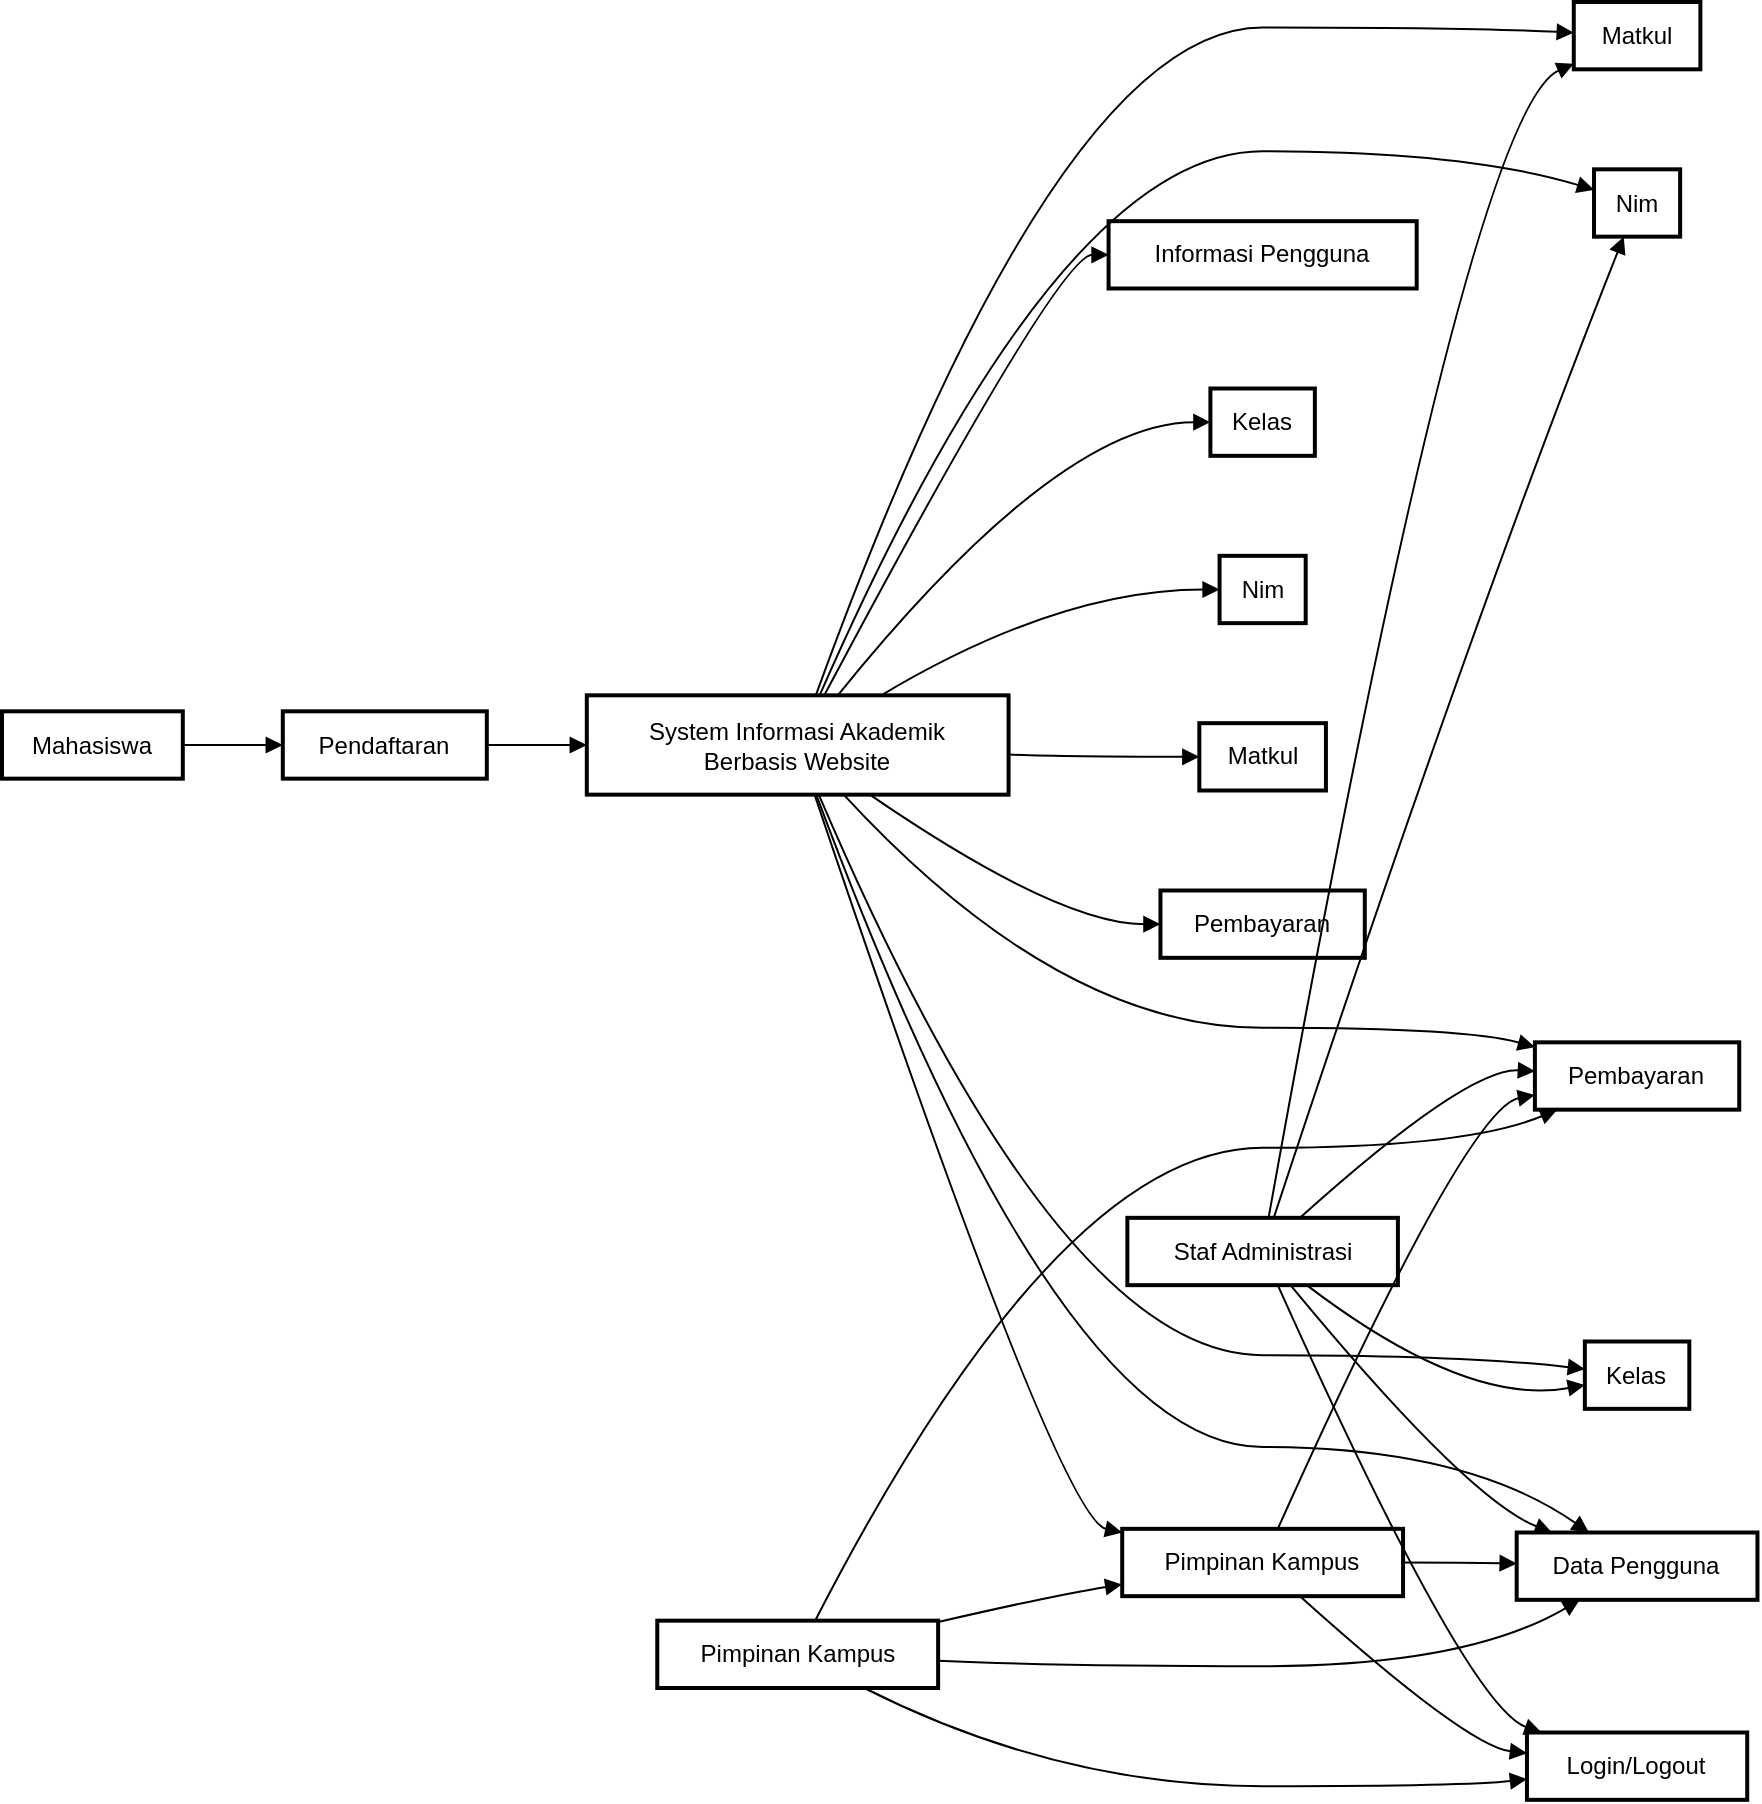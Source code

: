 <mxfile version="21.0.6" type="github"><diagram name="Page-1" id="w44IvoGW68XSl01bCj9R"><mxGraphModel><root><mxCell id="0"/><mxCell id="1" parent="0"/><mxCell id="2" value="Mahasiswa" style="whiteSpace=wrap;strokeWidth=2;" vertex="1" parent="1"><mxGeometry y="354.667" width="90.406" height="33.667" as="geometry"/></mxCell><mxCell id="3" value="Pendaftaran" style="whiteSpace=wrap;strokeWidth=2;" vertex="1" parent="1"><mxGeometry x="140.406" y="354.667" width="102" height="33.667" as="geometry"/></mxCell><mxCell id="4" value="System Informasi Akademik &#10; Berbasis Website" style="whiteSpace=wrap;strokeWidth=2;" vertex="1" parent="1"><mxGeometry x="292.406" y="346.667" width="210.878" height="49.667" as="geometry"/></mxCell><mxCell id="5" value="Data Pengguna" style="whiteSpace=wrap;strokeWidth=2;" vertex="1" parent="1"><mxGeometry x="757.346" y="765.25" width="120.385" height="33.667" as="geometry"/></mxCell><mxCell id="6" value="Kelas" style="whiteSpace=wrap;strokeWidth=2;" vertex="1" parent="1"><mxGeometry x="791.424" y="669.75" width="52.229" height="33.667" as="geometry"/></mxCell><mxCell id="7" value="Nim" style="whiteSpace=wrap;strokeWidth=2;" vertex="1" parent="1"><mxGeometry x="796.008" y="83.667" width="43.062" height="33.667" as="geometry"/></mxCell><mxCell id="8" value="Matkul" style="whiteSpace=wrap;strokeWidth=2;" vertex="1" parent="1"><mxGeometry x="785.888" width="63.302" height="33.667" as="geometry"/></mxCell><mxCell id="9" value="Pembayaran" style="whiteSpace=wrap;strokeWidth=2;" vertex="1" parent="1"><mxGeometry x="766.456" y="520.167" width="102.167" height="33.667" as="geometry"/></mxCell><mxCell id="10" value="Staf Administrasi" style="whiteSpace=wrap;strokeWidth=2;" vertex="1" parent="1"><mxGeometry x="562.674" y="607.917" width="135.281" height="33.667" as="geometry"/></mxCell><mxCell id="11" value="Login/Logout" style="whiteSpace=wrap;strokeWidth=2;" vertex="1" parent="1"><mxGeometry x="762.475" y="865.25" width="110.128" height="33.667" as="geometry"/></mxCell><mxCell id="12" value="Pimpinan Kampus" style="whiteSpace=wrap;strokeWidth=2;" vertex="1" parent="1"><mxGeometry x="560.103" y="763.417" width="140.424" height="33.667" as="geometry"/></mxCell><mxCell id="13" value="Pimpinan Kampus" style="whiteSpace=wrap;strokeWidth=2;" vertex="1" parent="1"><mxGeometry x="327.633" y="809.333" width="140.424" height="33.667" as="geometry"/></mxCell><mxCell id="14" value="Informasi Pengguna" style="whiteSpace=wrap;strokeWidth=2;" vertex="1" parent="1"><mxGeometry x="553.284" y="109.583" width="154.062" height="33.667" as="geometry"/></mxCell><mxCell id="15" value="Kelas" style="whiteSpace=wrap;strokeWidth=2;" vertex="1" parent="1"><mxGeometry x="604.201" y="193.25" width="52.229" height="33.667" as="geometry"/></mxCell><mxCell id="16" value="Nim" style="whiteSpace=wrap;strokeWidth=2;" vertex="1" parent="1"><mxGeometry x="608.784" y="276.917" width="43.062" height="33.667" as="geometry"/></mxCell><mxCell id="17" value="Matkul" style="whiteSpace=wrap;strokeWidth=2;" vertex="1" parent="1"><mxGeometry x="598.664" y="360.583" width="63.302" height="33.667" as="geometry"/></mxCell><mxCell id="18" value="Pembayaran" style="whiteSpace=wrap;strokeWidth=2;" vertex="1" parent="1"><mxGeometry x="579.232" y="444.25" width="102.167" height="33.667" as="geometry"/></mxCell><mxCell id="19" value="" style="curved=1;startArrow=none;endArrow=block;exitX=1;exitY=0.5;entryX=0;entryY=0.5;" edge="1" parent="1" source="2" target="3"><mxGeometry relative="1" as="geometry"><Array as="points"/></mxGeometry></mxCell><mxCell id="20" value="" style="curved=1;startArrow=none;endArrow=block;exitX=1;exitY=0.5;entryX=0;entryY=0.5;" edge="1" parent="1" source="3" target="4"><mxGeometry relative="1" as="geometry"><Array as="points"/></mxGeometry></mxCell><mxCell id="21" value="" style="curved=1;startArrow=none;endArrow=block;exitX=0.544;exitY=1;entryX=0.3;entryY=0;" edge="1" parent="1" source="4" target="5"><mxGeometry relative="1" as="geometry"><Array as="points"><mxPoint x="528.284" y="722.5"/><mxPoint x="732.346" y="722.5"/></Array></mxGeometry></mxCell><mxCell id="22" value="" style="curved=1;startArrow=none;endArrow=block;exitX=0.55;exitY=1;entryX=0;entryY=0.409;" edge="1" parent="1" source="4" target="6"><mxGeometry relative="1" as="geometry"><Array as="points"><mxPoint x="528.284" y="676.583"/><mxPoint x="732.346" y="676.583"/></Array></mxGeometry></mxCell><mxCell id="23" value="" style="curved=1;startArrow=none;endArrow=block;exitX=0.552;exitY=0;entryX=0;entryY=0.305;" edge="1" parent="1" source="4" target="7"><mxGeometry relative="1" as="geometry"><Array as="points"><mxPoint x="528.284" y="74.583"/><mxPoint x="732.346" y="74.583"/></Array></mxGeometry></mxCell><mxCell id="24" value="" style="curved=1;startArrow=none;endArrow=block;exitX=0.543;exitY=0;entryX=0;entryY=0.455;" edge="1" parent="1" source="4" target="8"><mxGeometry relative="1" as="geometry"><Array as="points"><mxPoint x="528.284" y="12.75"/><mxPoint x="732.346" y="12.75"/></Array></mxGeometry></mxCell><mxCell id="25" value="" style="curved=1;startArrow=none;endArrow=block;exitX=0.609;exitY=1;entryX=0;entryY=0.071;" edge="1" parent="1" source="4" target="9"><mxGeometry relative="1" as="geometry"><Array as="points"><mxPoint x="528.284" y="512.917"/><mxPoint x="732.346" y="512.917"/></Array></mxGeometry></mxCell><mxCell id="26" value="" style="curved=1;startArrow=none;endArrow=block;exitX=0.556;exitY=1;entryX=0.066;entryY=0;" edge="1" parent="1" source="10" target="11"><mxGeometry relative="1" as="geometry"><Array as="points"><mxPoint x="732.346" y="852.083"/></Array></mxGeometry></mxCell><mxCell id="27" value="" style="curved=1;startArrow=none;endArrow=block;exitX=0.603;exitY=1;entryX=0.146;entryY=0;" edge="1" parent="1" source="10" target="5"><mxGeometry relative="1" as="geometry"><Array as="points"><mxPoint x="732.346" y="748.417"/></Array></mxGeometry></mxCell><mxCell id="28" value="" style="curved=1;startArrow=none;endArrow=block;exitX=0.663;exitY=1;entryX=0;entryY=0.645;" edge="1" parent="1" source="10" target="6"><mxGeometry relative="1" as="geometry"><Array as="points"><mxPoint x="732.346" y="702.5"/></Array></mxGeometry></mxCell><mxCell id="29" value="" style="curved=1;startArrow=none;endArrow=block;exitX=0.541;exitY=0;entryX=0.345;entryY=1;" edge="1" parent="1" source="10" target="7"><mxGeometry relative="1" as="geometry"><Array as="points"><mxPoint x="732.346" y="315.583"/></Array></mxGeometry></mxCell><mxCell id="30" value="" style="curved=1;startArrow=none;endArrow=block;exitX=0.522;exitY=0;entryX=0;entryY=0.917;" edge="1" parent="1" source="10" target="8"><mxGeometry relative="1" as="geometry"><Array as="points"><mxPoint x="732.346" y="54.583"/></Array></mxGeometry></mxCell><mxCell id="31" value="" style="curved=1;startArrow=none;endArrow=block;exitX=0.638;exitY=0;entryX=0;entryY=0.427;" edge="1" parent="1" source="10" target="9"><mxGeometry relative="1" as="geometry"><Array as="points"><mxPoint x="732.346" y="532.917"/></Array></mxGeometry></mxCell><mxCell id="32" value="" style="curved=1;startArrow=none;endArrow=block;exitX=0.54;exitY=1;entryX=0;entryY=0.054;" edge="1" parent="1" source="4" target="12"><mxGeometry relative="1" as="geometry"><Array as="points"><mxPoint x="528.284" y="758.417"/></Array></mxGeometry></mxCell><mxCell id="33" value="" style="curved=1;startArrow=none;endArrow=block;exitX=0.633;exitY=1;entryX=0;entryY=0.308;" edge="1" parent="1" source="12" target="11"><mxGeometry relative="1" as="geometry"><Array as="points"><mxPoint x="732.346" y="872.083"/></Array></mxGeometry></mxCell><mxCell id="34" value="" style="curved=1;startArrow=none;endArrow=block;exitX=1;exitY=0.5;entryX=0;entryY=0.462;" edge="1" parent="1" source="12" target="5"><mxGeometry relative="1" as="geometry"><Array as="points"><mxPoint x="732.346" y="780.25"/></Array></mxGeometry></mxCell><mxCell id="35" value="" style="curved=1;startArrow=none;endArrow=block;exitX=0.554;exitY=0;entryX=0;entryY=0.783;" edge="1" parent="1" source="12" target="9"><mxGeometry relative="1" as="geometry"><Array as="points"><mxPoint x="732.346" y="552.917"/></Array></mxGeometry></mxCell><mxCell id="36" value="" style="curved=1;startArrow=none;endArrow=block;exitX=0.737;exitY=1;entryX=0;entryY=0.692;" edge="1" parent="1" source="13" target="11"><mxGeometry relative="1" as="geometry"><Array as="points"><mxPoint x="528.284" y="892.083"/><mxPoint x="732.346" y="892.083"/></Array></mxGeometry></mxCell><mxCell id="37" value="" style="curved=1;startArrow=none;endArrow=block;exitX=1;exitY=0.595;entryX=0.262;entryY=1;" edge="1" parent="1" source="13" target="5"><mxGeometry relative="1" as="geometry"><Array as="points"><mxPoint x="528.284" y="832.083"/><mxPoint x="732.346" y="832.083"/></Array></mxGeometry></mxCell><mxCell id="38" value="" style="curved=1;startArrow=none;endArrow=block;exitX=1;exitY=0.02;entryX=0;entryY=0.825;" edge="1" parent="1" source="13" target="12"><mxGeometry relative="1" as="geometry"><Array as="points"><mxPoint x="528.284" y="796.167"/></Array></mxGeometry></mxCell><mxCell id="39" value="" style="curved=1;startArrow=none;endArrow=block;exitX=0.562;exitY=0;entryX=0.109;entryY=1;" edge="1" parent="1" source="13" target="9"><mxGeometry relative="1" as="geometry"><Array as="points"><mxPoint x="528.284" y="572.917"/><mxPoint x="732.346" y="572.917"/></Array></mxGeometry></mxCell><mxCell id="40" value="" style="curved=1;startArrow=none;endArrow=block;exitX=0.563;exitY=0;entryX=0;entryY=0.5;" edge="1" parent="1" source="4" target="14"><mxGeometry relative="1" as="geometry"><Array as="points"><mxPoint x="528.284" y="126.417"/></Array></mxGeometry></mxCell><mxCell id="41" value="" style="curved=1;startArrow=none;endArrow=block;exitX=0.595;exitY=0;entryX=0;entryY=0.5;" edge="1" parent="1" source="4" target="15"><mxGeometry relative="1" as="geometry"><Array as="points"><mxPoint x="528.284" y="210.083"/></Array></mxGeometry></mxCell><mxCell id="42" value="" style="curved=1;startArrow=none;endArrow=block;exitX=0.698;exitY=0;entryX=0;entryY=0.5;" edge="1" parent="1" source="4" target="16"><mxGeometry relative="1" as="geometry"><Array as="points"><mxPoint x="528.284" y="293.75"/></Array></mxGeometry></mxCell><mxCell id="43" value="" style="curved=1;startArrow=none;endArrow=block;exitX=1;exitY=0.596;entryX=0;entryY=0.5;" edge="1" parent="1" source="4" target="17"><mxGeometry relative="1" as="geometry"><Array as="points"><mxPoint x="528.284" y="377.417"/></Array></mxGeometry></mxCell><mxCell id="44" value="" style="curved=1;startArrow=none;endArrow=block;exitX=0.671;exitY=1;entryX=0;entryY=0.5;" edge="1" parent="1" source="4" target="18"><mxGeometry relative="1" as="geometry"><Array as="points"><mxPoint x="528.284" y="461.083"/></Array></mxGeometry></mxCell></root></mxGraphModel></diagram></mxfile>